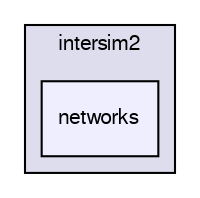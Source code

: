 digraph G {
  bgcolor=transparent;
  compound=true
  node [ fontsize="10", fontname="FreeSans"];
  edge [ labelfontsize="10", labelfontname="FreeSans"];
  subgraph clusterdir_7e44b91c2d8bca2324eb4df0ed8bb374 {
    graph [ bgcolor="#ddddee", pencolor="black", label="intersim2" fontname="FreeSans", fontsize="10", URL="dir_7e44b91c2d8bca2324eb4df0ed8bb374.html"]
  dir_775dcafec0a961b10f24f646adb1c103 [shape=box, label="networks", style="filled", fillcolor="#eeeeff", pencolor="black", URL="dir_775dcafec0a961b10f24f646adb1c103.html"];
  }
}
